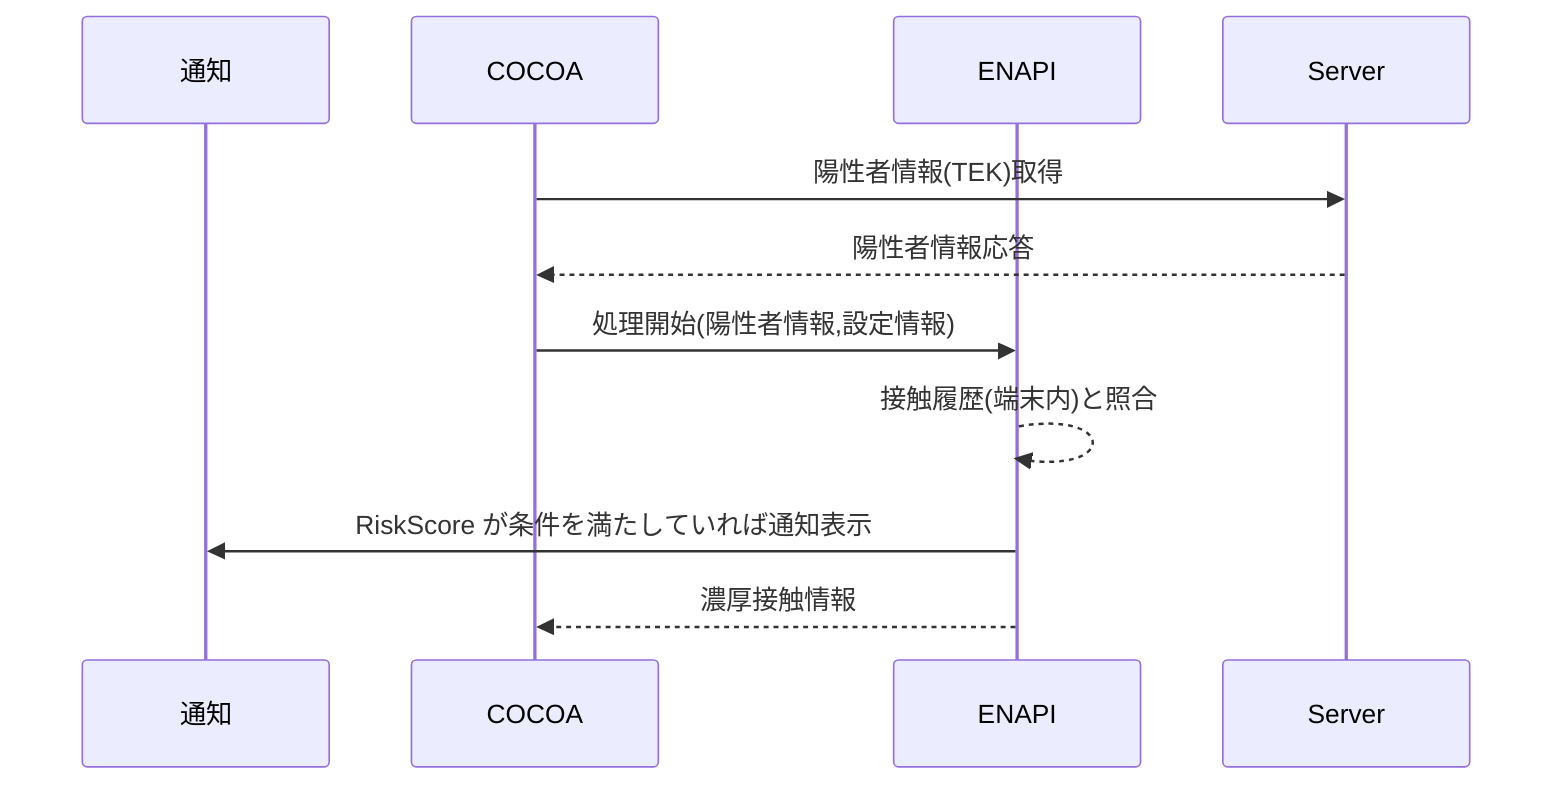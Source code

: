 sequenceDiagram
%% @backgroundColor{white}
    participant N as 通知
    participant C as COCOA
    participant A as ENAPI
    participant S as Server

    C->>S: 陽性者情報(TEK)取得
    S-->>C: 陽性者情報応答
    C->>A: 処理開始(陽性者情報,設定情報)
    A-->>A: 接触履歴(端末内)と照合
    A->>N: RiskScore が条件を満たしていれば通知表示
    A-->>C: 濃厚接触情報
